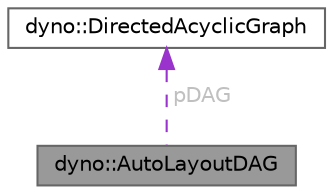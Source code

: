 digraph "dyno::AutoLayoutDAG"
{
 // LATEX_PDF_SIZE
  bgcolor="transparent";
  edge [fontname=Helvetica,fontsize=10,labelfontname=Helvetica,labelfontsize=10];
  node [fontname=Helvetica,fontsize=10,shape=box,height=0.2,width=0.4];
  Node1 [id="Node000001",label="dyno::AutoLayoutDAG",height=0.2,width=0.4,color="gray40", fillcolor="grey60", style="filled", fontcolor="black",tooltip="Automatic layout for directed acyclic graph Refer to \"Sugiyama Algorithm\" by Nikola S...."];
  Node2 -> Node1 [id="edge1_Node000001_Node000002",dir="back",color="darkorchid3",style="dashed",tooltip=" ",label=" pDAG",fontcolor="grey" ];
  Node2 [id="Node000002",label="dyno::DirectedAcyclicGraph",height=0.2,width=0.4,color="gray40", fillcolor="white", style="filled",URL="$classdyno_1_1_directed_acyclic_graph.html",tooltip="Graph class represents a directed graph."];
}
